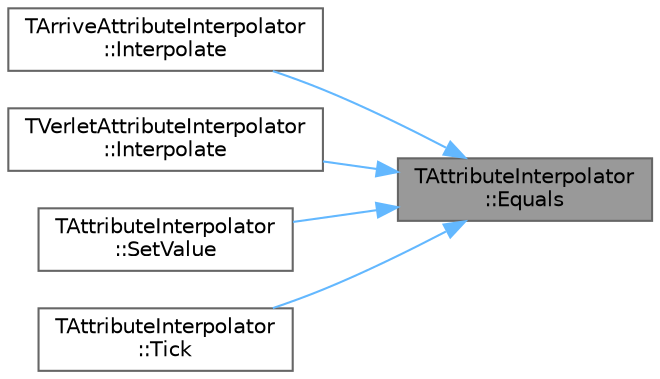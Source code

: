 digraph "TAttributeInterpolator::Equals"
{
 // INTERACTIVE_SVG=YES
 // LATEX_PDF_SIZE
  bgcolor="transparent";
  edge [fontname=Helvetica,fontsize=10,labelfontname=Helvetica,labelfontsize=10];
  node [fontname=Helvetica,fontsize=10,shape=box,height=0.2,width=0.4];
  rankdir="RL";
  Node1 [id="Node000001",label="TAttributeInterpolator\l::Equals",height=0.2,width=0.4,color="gray40", fillcolor="grey60", style="filled", fontcolor="black",tooltip="Helper function to compare to values - to allow to specialize per type as needed."];
  Node1 -> Node2 [id="edge1_Node000001_Node000002",dir="back",color="steelblue1",style="solid",tooltip=" "];
  Node2 [id="Node000002",label="TArriveAttributeInterpolator\l::Interpolate",height=0.2,width=0.4,color="grey40", fillcolor="white", style="filled",URL="$d3/d83/classTArriveAttributeInterpolator.html#a360648a7915e091fe86aa72cba804bc7",tooltip=" "];
  Node1 -> Node3 [id="edge2_Node000001_Node000003",dir="back",color="steelblue1",style="solid",tooltip=" "];
  Node3 [id="Node000003",label="TVerletAttributeInterpolator\l::Interpolate",height=0.2,width=0.4,color="grey40", fillcolor="white", style="filled",URL="$d8/d0e/classTVerletAttributeInterpolator.html#a3e31960f80990f1613cac222785ef4b3",tooltip=" "];
  Node1 -> Node4 [id="edge3_Node000001_Node000004",dir="back",color="steelblue1",style="solid",tooltip=" "];
  Node4 [id="Node000004",label="TAttributeInterpolator\l::SetValue",height=0.2,width=0.4,color="grey40", fillcolor="white", style="filled",URL="$d4/da5/classTAttributeInterpolator.html#a4f907880a2d5c0985ea06b9884be8c2e",tooltip="Set the internal state of the interpolator."];
  Node1 -> Node5 [id="edge4_Node000001_Node000005",dir="back",color="steelblue1",style="solid",tooltip=" "];
  Node5 [id="Node000005",label="TAttributeInterpolator\l::Tick",height=0.2,width=0.4,color="grey40", fillcolor="white", style="filled",URL="$d4/da5/classTAttributeInterpolator.html#ac3da6e27d09a63aedee79c44de49fe39",tooltip="Updates the interpolator."];
}
